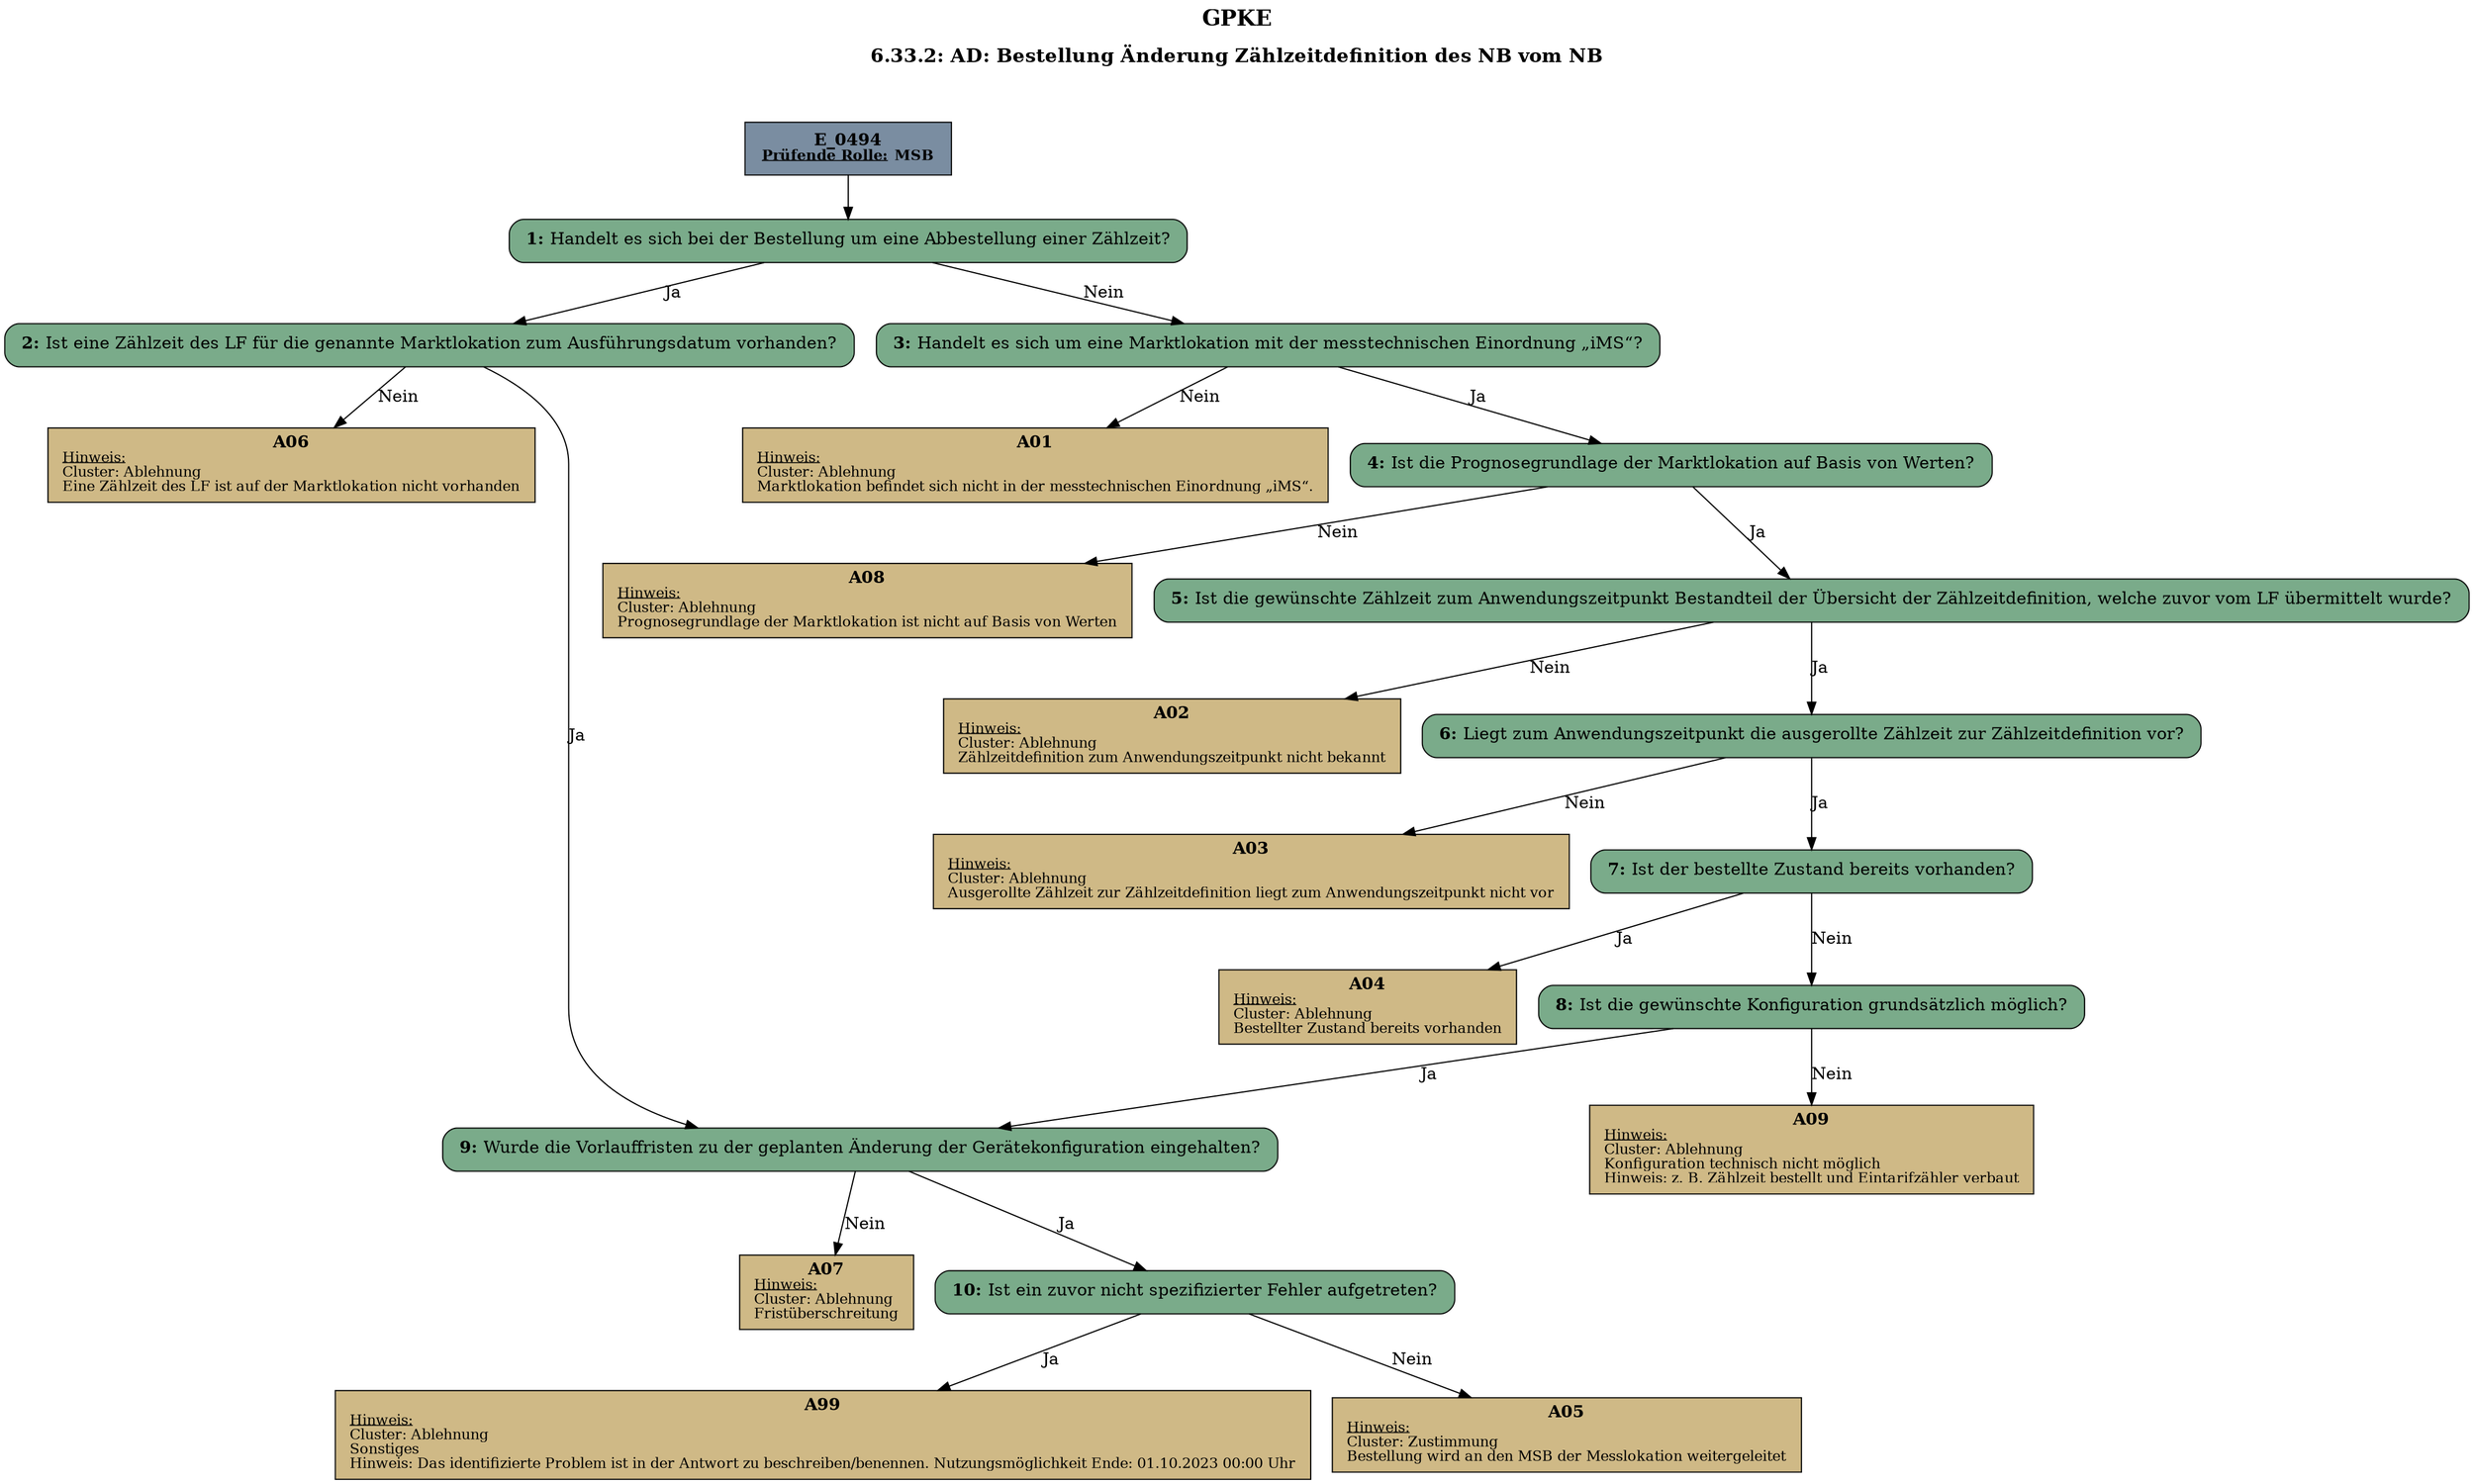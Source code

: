 digraph D {
    labelloc="t";
    label=<<B><FONT POINT-SIZE="18">GPKE</FONT></B><BR/><BR/><B><FONT POINT-SIZE="16">6.33.2: AD: Bestellung Änderung Zählzeitdefinition des NB vom NB</FONT></B><BR/><BR/><BR/><BR/>>;
    "Start" [margin="0.2,0.12", shape=box, style=filled, fillcolor="#7a8da1", label=<<B>E_0494</B><BR align="center"/><FONT point-size="12"><B><U>Prüfende Rolle:</U> MSB</B></FONT><BR align="center"/>>];
    "1" [margin="0.2,0.12", shape=box, style="filled,rounded", fillcolor="#7aab8a", label=<<B>1: </B>Handelt es sich bei der Bestellung um eine Abbestellung einer Zählzeit?<BR align="left"/>>];
    "2" [margin="0.2,0.12", shape=box, style="filled,rounded", fillcolor="#7aab8a", label=<<B>2: </B>Ist eine Zählzeit des LF für die genannte Marktlokation zum Ausführungsdatum vorhanden?<BR align="left"/>>];
    "A06" [margin="0.17,0.08", shape=box, style=filled, fillcolor="#cfb986", label=<<B>A06</B><BR align="center"/><FONT point-size="12"><U>Hinweis:</U><BR align="left"/>Cluster: Ablehnung<BR align="left"/>Eine Zählzeit des LF ist auf der Marktlokation nicht vorhanden<BR align="left"/></FONT>>];
    "3" [margin="0.2,0.12", shape=box, style="filled,rounded", fillcolor="#7aab8a", label=<<B>3: </B>Handelt es sich um eine Marktlokation mit der messtechnischen Einordnung „iMS“?<BR align="left"/>>];
    "A01" [margin="0.17,0.08", shape=box, style=filled, fillcolor="#cfb986", label=<<B>A01</B><BR align="center"/><FONT point-size="12"><U>Hinweis:</U><BR align="left"/>Cluster: Ablehnung<BR align="left"/>Marktlokation befindet sich nicht in der messtechnischen Einordnung „iMS“.<BR align="left"/></FONT>>];
    "4" [margin="0.2,0.12", shape=box, style="filled,rounded", fillcolor="#7aab8a", label=<<B>4: </B>Ist die Prognosegrundlage der Marktlokation auf Basis von Werten?<BR align="left"/>>];
    "A08" [margin="0.17,0.08", shape=box, style=filled, fillcolor="#cfb986", label=<<B>A08</B><BR align="center"/><FONT point-size="12"><U>Hinweis:</U><BR align="left"/>Cluster: Ablehnung<BR align="left"/>Prognosegrundlage der Marktlokation ist nicht auf Basis von Werten<BR align="left"/></FONT>>];
    "5" [margin="0.2,0.12", shape=box, style="filled,rounded", fillcolor="#7aab8a", label=<<B>5: </B>Ist die gewünschte Zählzeit zum Anwendungszeitpunkt Bestandteil der Übersicht der Zählzeitdefinition, welche zuvor vom LF übermittelt wurde?<BR align="left"/>>];
    "A02" [margin="0.17,0.08", shape=box, style=filled, fillcolor="#cfb986", label=<<B>A02</B><BR align="center"/><FONT point-size="12"><U>Hinweis:</U><BR align="left"/>Cluster: Ablehnung<BR align="left"/>Zählzeitdefinition zum Anwendungszeitpunkt nicht bekannt<BR align="left"/></FONT>>];
    "6" [margin="0.2,0.12", shape=box, style="filled,rounded", fillcolor="#7aab8a", label=<<B>6: </B>Liegt zum Anwendungszeitpunkt die ausgerollte Zählzeit zur Zählzeitdefinition vor?<BR align="left"/>>];
    "A03" [margin="0.17,0.08", shape=box, style=filled, fillcolor="#cfb986", label=<<B>A03</B><BR align="center"/><FONT point-size="12"><U>Hinweis:</U><BR align="left"/>Cluster: Ablehnung<BR align="left"/>Ausgerollte Zählzeit zur Zählzeitdefinition liegt zum Anwendungszeitpunkt nicht vor<BR align="left"/></FONT>>];
    "7" [margin="0.2,0.12", shape=box, style="filled,rounded", fillcolor="#7aab8a", label=<<B>7: </B>Ist der bestellte Zustand bereits vorhanden?<BR align="left"/>>];
    "A04" [margin="0.17,0.08", shape=box, style=filled, fillcolor="#cfb986", label=<<B>A04</B><BR align="center"/><FONT point-size="12"><U>Hinweis:</U><BR align="left"/>Cluster: Ablehnung<BR align="left"/>Bestellter Zustand bereits vorhanden<BR align="left"/></FONT>>];
    "8" [margin="0.2,0.12", shape=box, style="filled,rounded", fillcolor="#7aab8a", label=<<B>8: </B>Ist die gewünschte Konfiguration grundsätzlich möglich?<BR align="left"/>>];
    "A09" [margin="0.17,0.08", shape=box, style=filled, fillcolor="#cfb986", label=<<B>A09</B><BR align="center"/><FONT point-size="12"><U>Hinweis:</U><BR align="left"/>Cluster: Ablehnung <BR align="left"/>Konfiguration technisch nicht möglich<BR align="left"/>Hinweis: z. B. Zählzeit bestellt und Eintarifzähler verbaut<BR align="left"/></FONT>>];
    "9" [margin="0.2,0.12", shape=box, style="filled,rounded", fillcolor="#7aab8a", label=<<B>9: </B>Wurde die Vorlauffristen zu der geplanten Änderung der Gerätekonfiguration eingehalten?<BR align="left"/>>];
    "A07" [margin="0.17,0.08", shape=box, style=filled, fillcolor="#cfb986", label=<<B>A07</B><BR align="center"/><FONT point-size="12"><U>Hinweis:</U><BR align="left"/>Cluster: Ablehnung<BR align="left"/>Fristüberschreitung<BR align="left"/></FONT>>];
    "10" [margin="0.2,0.12", shape=box, style="filled,rounded", fillcolor="#7aab8a", label=<<B>10: </B>Ist ein zuvor nicht spezifizierter Fehler aufgetreten?<BR align="left"/>>];
    "A99" [margin="0.17,0.08", shape=box, style=filled, fillcolor="#cfb986", label=<<B>A99</B><BR align="center"/><FONT point-size="12"><U>Hinweis:</U><BR align="left"/>Cluster: Ablehnung <BR align="left"/>Sonstiges<BR align="left"/>Hinweis: Das identifizierte Problem ist in der Antwort zu beschreiben/benennen. Nutzungsmöglichkeit Ende: 01.10.2023 00:00 Uhr<BR align="left"/></FONT>>];
    "A05" [margin="0.17,0.08", shape=box, style=filled, fillcolor="#cfb986", label=<<B>A05</B><BR align="center"/><FONT point-size="12"><U>Hinweis:</U><BR align="left"/>Cluster: Zustimmung <BR align="left"/>Bestellung wird an den MSB der Messlokation weitergeleitet<BR align="left"/></FONT>>];

    "Start" -> "1";
    "1" -> "2" [label="Ja"];
    "1" -> "3" [label="Nein"];
    "2" -> "A06" [label="Nein"];
    "2" -> "9" [label="Ja"];
    "3" -> "A01" [label="Nein"];
    "3" -> "4" [label="Ja"];
    "4" -> "A08" [label="Nein"];
    "4" -> "5" [label="Ja"];
    "5" -> "A02" [label="Nein"];
    "5" -> "6" [label="Ja"];
    "6" -> "A03" [label="Nein"];
    "6" -> "7" [label="Ja"];
    "7" -> "A04" [label="Ja"];
    "7" -> "8" [label="Nein"];
    "8" -> "9" [label="Ja"];
    "8" -> "A09" [label="Nein"];
    "9" -> "A07" [label="Nein"];
    "9" -> "10" [label="Ja"];
    "10" -> "A99" [label="Ja"];
    "10" -> "A05" [label="Nein"];

    bgcolor="transparent";
}